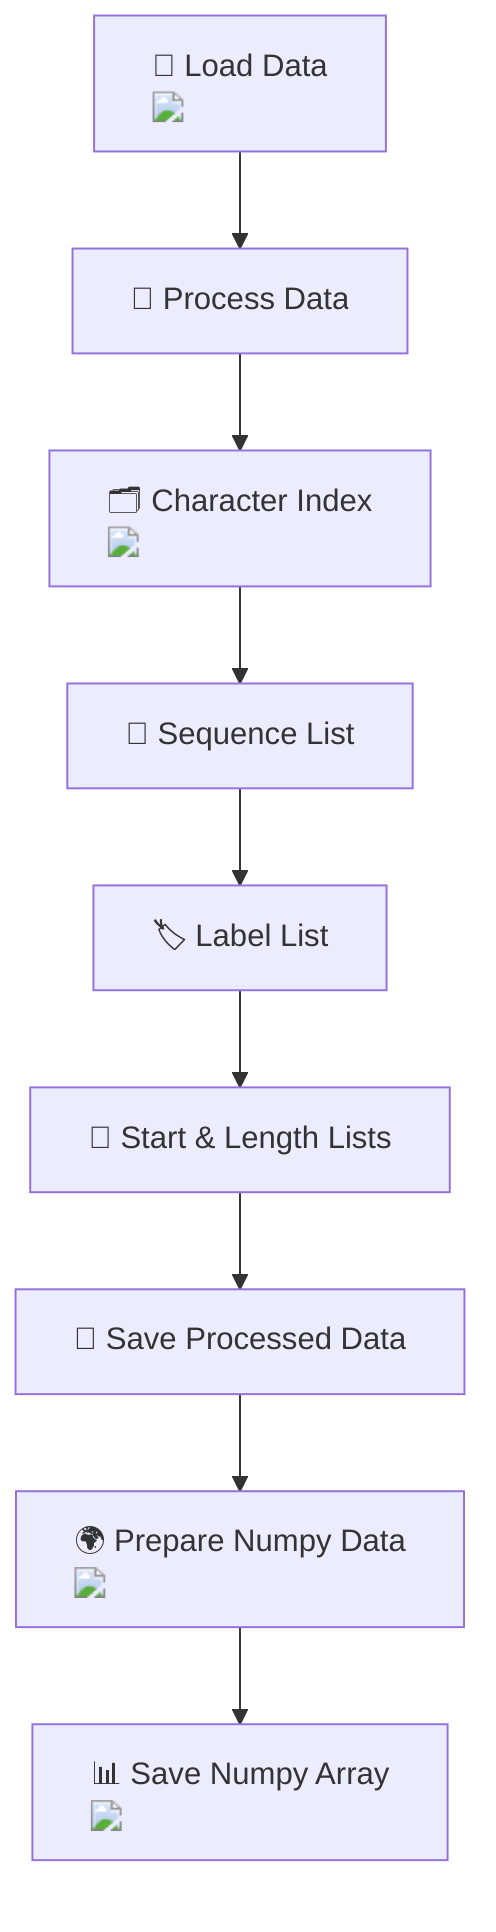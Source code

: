 flowchart TD
    A["📁 Load Data <img src='file.svg' />"] --> B["🔄 Process Data"]
    B --> C["🗂️ Character Index <img src='table.svg' />"]
    C --> D["🔢 Sequence List"]
    D --> E["🏷️ Label List"]
    E --> F["📏 Start & Length Lists"]
    F --> G["📝 Save Processed Data"]
    G --> H["🌍 Prepare Numpy Data <img src='dummy_plots/hist_template.svg' />"]
    H --> I["📊 Save Numpy Array <img src='dummy_plots/hist_template.svg' />"]
